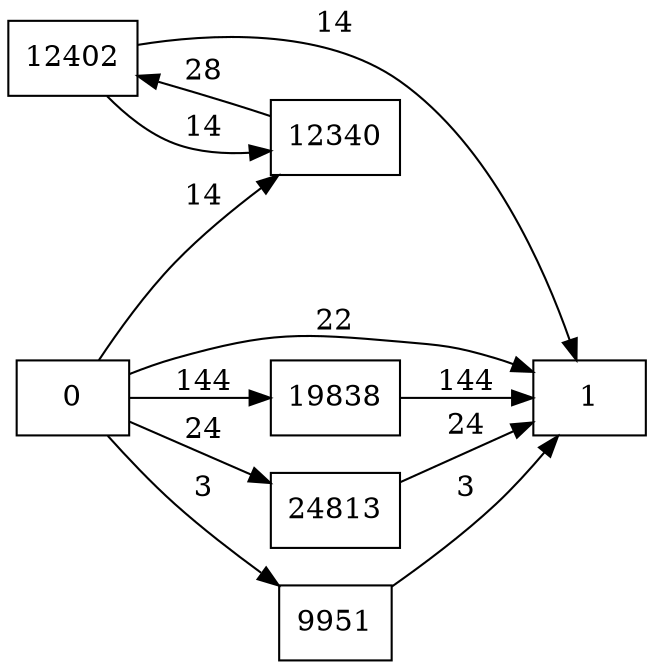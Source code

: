 digraph {
	graph [rankdir=LR]
	node [shape=rectangle]
	9951 -> 1 [label=3]
	12340 -> 12402 [label=28]
	12402 -> 12340 [label=14]
	12402 -> 1 [label=14]
	19838 -> 1 [label=144]
	24813 -> 1 [label=24]
	0 -> 1 [label=22]
	0 -> 9951 [label=3]
	0 -> 12340 [label=14]
	0 -> 19838 [label=144]
	0 -> 24813 [label=24]
}
